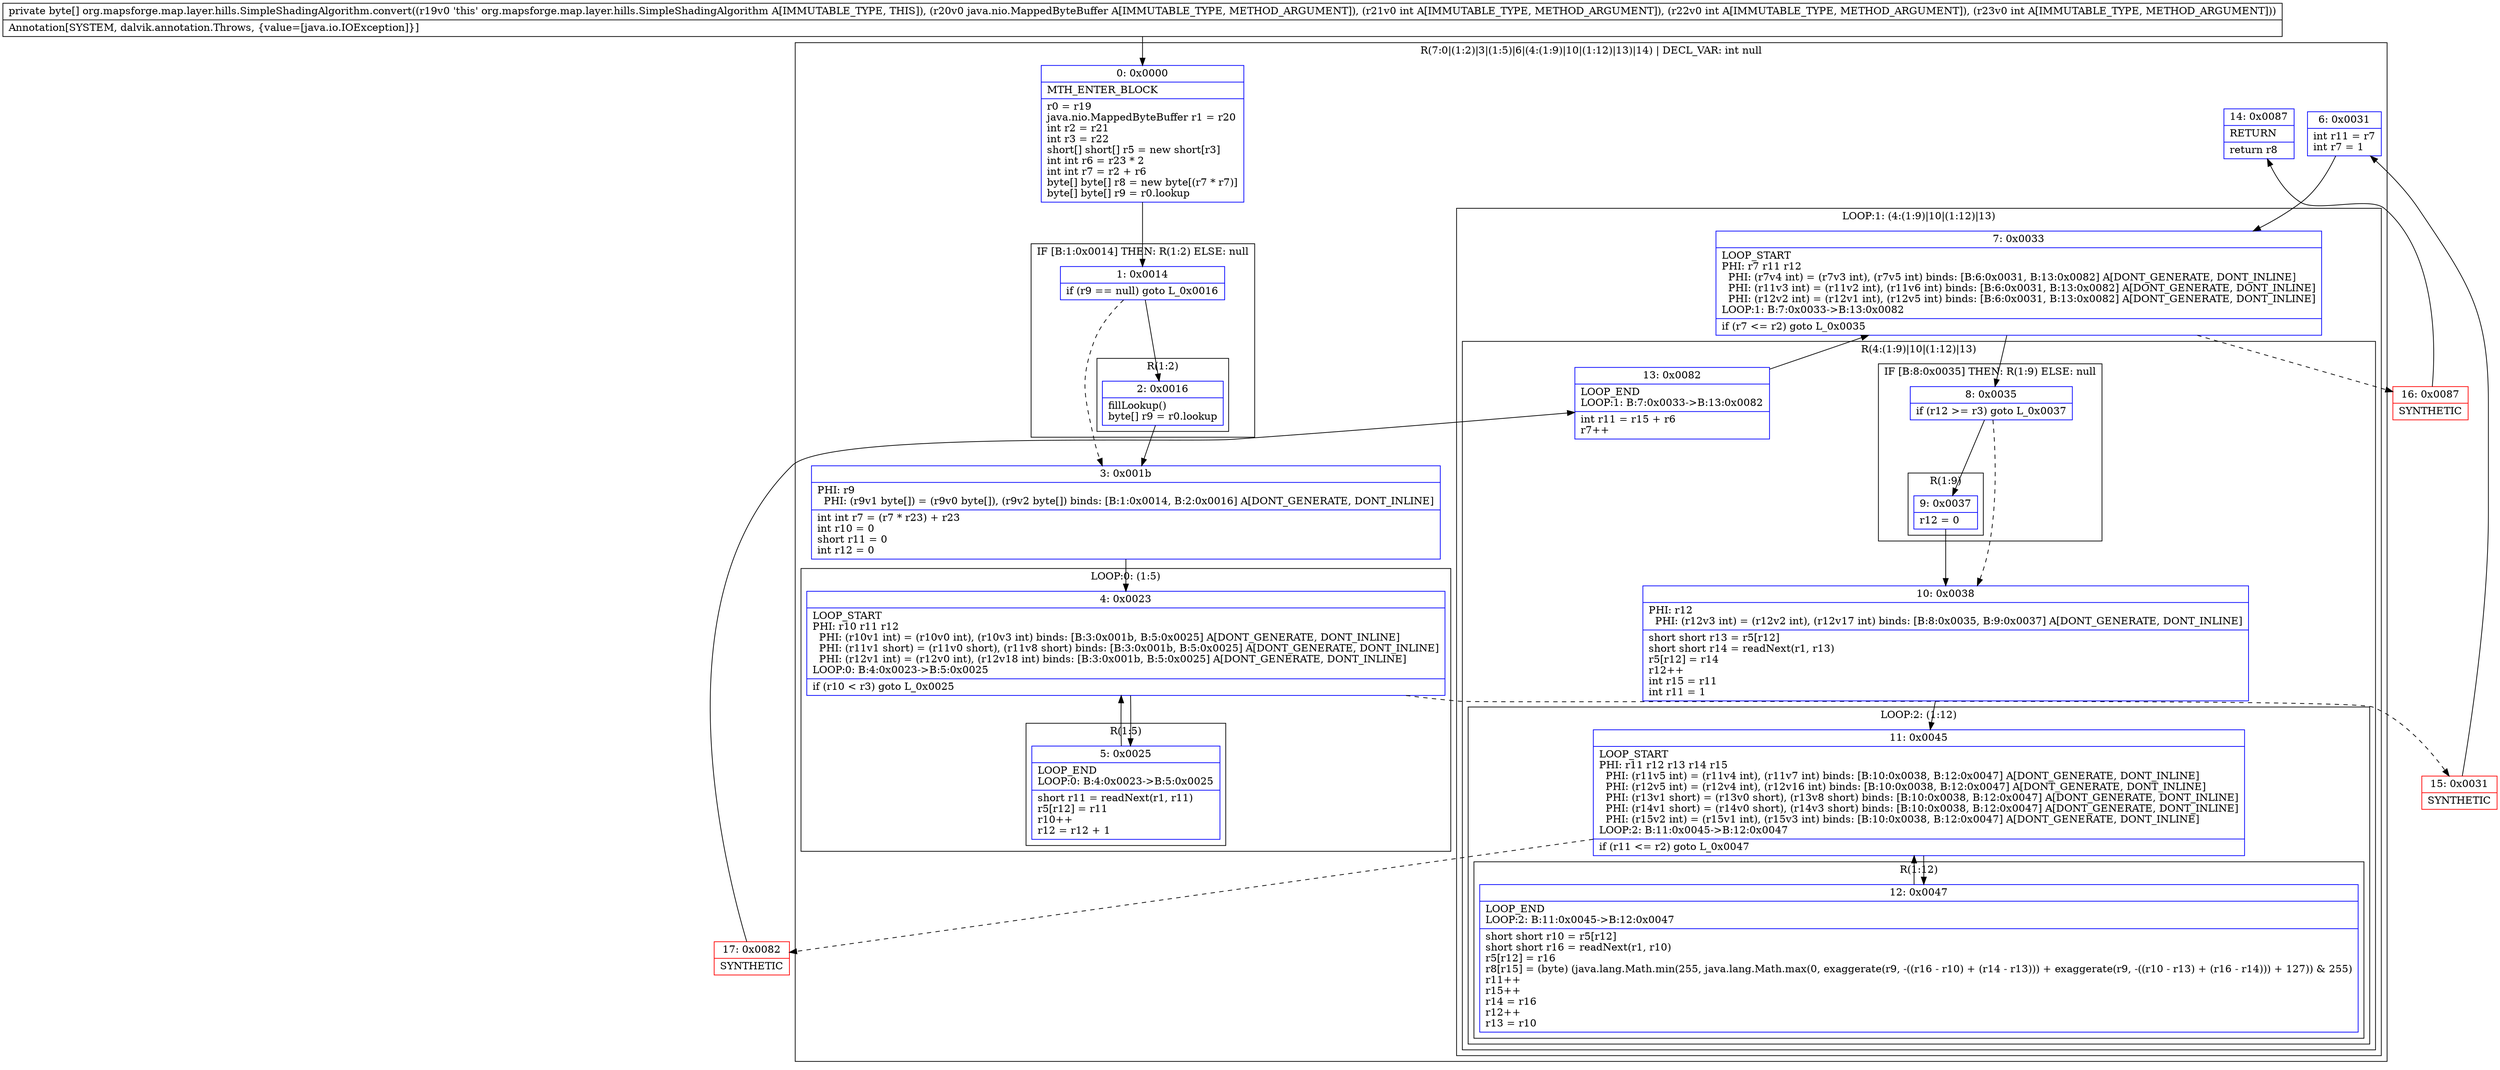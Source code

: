 digraph "CFG fororg.mapsforge.map.layer.hills.SimpleShadingAlgorithm.convert(Ljava\/nio\/MappedByteBuffer;III)[B" {
subgraph cluster_Region_1196719963 {
label = "R(7:0|(1:2)|3|(1:5)|6|(4:(1:9)|10|(1:12)|13)|14) | DECL_VAR: int null\l";
node [shape=record,color=blue];
Node_0 [shape=record,label="{0\:\ 0x0000|MTH_ENTER_BLOCK\l|r0 = r19\ljava.nio.MappedByteBuffer r1 = r20\lint r2 = r21\lint r3 = r22\lshort[] short[] r5 = new short[r3]\lint int r6 = r23 * 2\lint int r7 = r2 + r6\lbyte[] byte[] r8 = new byte[(r7 * r7)]\lbyte[] byte[] r9 = r0.lookup\l}"];
subgraph cluster_IfRegion_1616759340 {
label = "IF [B:1:0x0014] THEN: R(1:2) ELSE: null";
node [shape=record,color=blue];
Node_1 [shape=record,label="{1\:\ 0x0014|if (r9 == null) goto L_0x0016\l}"];
subgraph cluster_Region_1335884182 {
label = "R(1:2)";
node [shape=record,color=blue];
Node_2 [shape=record,label="{2\:\ 0x0016|fillLookup()\lbyte[] r9 = r0.lookup\l}"];
}
}
Node_3 [shape=record,label="{3\:\ 0x001b|PHI: r9 \l  PHI: (r9v1 byte[]) = (r9v0 byte[]), (r9v2 byte[]) binds: [B:1:0x0014, B:2:0x0016] A[DONT_GENERATE, DONT_INLINE]\l|int int r7 = (r7 * r23) + r23\lint r10 = 0\lshort r11 = 0\lint r12 = 0\l}"];
subgraph cluster_LoopRegion_2073659385 {
label = "LOOP:0: (1:5)";
node [shape=record,color=blue];
Node_4 [shape=record,label="{4\:\ 0x0023|LOOP_START\lPHI: r10 r11 r12 \l  PHI: (r10v1 int) = (r10v0 int), (r10v3 int) binds: [B:3:0x001b, B:5:0x0025] A[DONT_GENERATE, DONT_INLINE]\l  PHI: (r11v1 short) = (r11v0 short), (r11v8 short) binds: [B:3:0x001b, B:5:0x0025] A[DONT_GENERATE, DONT_INLINE]\l  PHI: (r12v1 int) = (r12v0 int), (r12v18 int) binds: [B:3:0x001b, B:5:0x0025] A[DONT_GENERATE, DONT_INLINE]\lLOOP:0: B:4:0x0023\-\>B:5:0x0025\l|if (r10 \< r3) goto L_0x0025\l}"];
subgraph cluster_Region_79576739 {
label = "R(1:5)";
node [shape=record,color=blue];
Node_5 [shape=record,label="{5\:\ 0x0025|LOOP_END\lLOOP:0: B:4:0x0023\-\>B:5:0x0025\l|short r11 = readNext(r1, r11)\lr5[r12] = r11\lr10++\lr12 = r12 + 1\l}"];
}
}
Node_6 [shape=record,label="{6\:\ 0x0031|int r11 = r7\lint r7 = 1\l}"];
subgraph cluster_LoopRegion_1399799926 {
label = "LOOP:1: (4:(1:9)|10|(1:12)|13)";
node [shape=record,color=blue];
Node_7 [shape=record,label="{7\:\ 0x0033|LOOP_START\lPHI: r7 r11 r12 \l  PHI: (r7v4 int) = (r7v3 int), (r7v5 int) binds: [B:6:0x0031, B:13:0x0082] A[DONT_GENERATE, DONT_INLINE]\l  PHI: (r11v3 int) = (r11v2 int), (r11v6 int) binds: [B:6:0x0031, B:13:0x0082] A[DONT_GENERATE, DONT_INLINE]\l  PHI: (r12v2 int) = (r12v1 int), (r12v5 int) binds: [B:6:0x0031, B:13:0x0082] A[DONT_GENERATE, DONT_INLINE]\lLOOP:1: B:7:0x0033\-\>B:13:0x0082\l|if (r7 \<= r2) goto L_0x0035\l}"];
subgraph cluster_Region_924664092 {
label = "R(4:(1:9)|10|(1:12)|13)";
node [shape=record,color=blue];
subgraph cluster_IfRegion_1725589963 {
label = "IF [B:8:0x0035] THEN: R(1:9) ELSE: null";
node [shape=record,color=blue];
Node_8 [shape=record,label="{8\:\ 0x0035|if (r12 \>= r3) goto L_0x0037\l}"];
subgraph cluster_Region_1472999313 {
label = "R(1:9)";
node [shape=record,color=blue];
Node_9 [shape=record,label="{9\:\ 0x0037|r12 = 0\l}"];
}
}
Node_10 [shape=record,label="{10\:\ 0x0038|PHI: r12 \l  PHI: (r12v3 int) = (r12v2 int), (r12v17 int) binds: [B:8:0x0035, B:9:0x0037] A[DONT_GENERATE, DONT_INLINE]\l|short short r13 = r5[r12]\lshort short r14 = readNext(r1, r13)\lr5[r12] = r14\lr12++\lint r15 = r11\lint r11 = 1\l}"];
subgraph cluster_LoopRegion_651241374 {
label = "LOOP:2: (1:12)";
node [shape=record,color=blue];
Node_11 [shape=record,label="{11\:\ 0x0045|LOOP_START\lPHI: r11 r12 r13 r14 r15 \l  PHI: (r11v5 int) = (r11v4 int), (r11v7 int) binds: [B:10:0x0038, B:12:0x0047] A[DONT_GENERATE, DONT_INLINE]\l  PHI: (r12v5 int) = (r12v4 int), (r12v16 int) binds: [B:10:0x0038, B:12:0x0047] A[DONT_GENERATE, DONT_INLINE]\l  PHI: (r13v1 short) = (r13v0 short), (r13v8 short) binds: [B:10:0x0038, B:12:0x0047] A[DONT_GENERATE, DONT_INLINE]\l  PHI: (r14v1 short) = (r14v0 short), (r14v3 short) binds: [B:10:0x0038, B:12:0x0047] A[DONT_GENERATE, DONT_INLINE]\l  PHI: (r15v2 int) = (r15v1 int), (r15v3 int) binds: [B:10:0x0038, B:12:0x0047] A[DONT_GENERATE, DONT_INLINE]\lLOOP:2: B:11:0x0045\-\>B:12:0x0047\l|if (r11 \<= r2) goto L_0x0047\l}"];
subgraph cluster_Region_925196142 {
label = "R(1:12)";
node [shape=record,color=blue];
Node_12 [shape=record,label="{12\:\ 0x0047|LOOP_END\lLOOP:2: B:11:0x0045\-\>B:12:0x0047\l|short short r10 = r5[r12]\lshort short r16 = readNext(r1, r10)\lr5[r12] = r16\lr8[r15] = (byte) (java.lang.Math.min(255, java.lang.Math.max(0, exaggerate(r9, \-((r16 \- r10) + (r14 \- r13))) + exaggerate(r9, \-((r10 \- r13) + (r16 \- r14))) + 127)) & 255)\lr11++\lr15++\lr14 = r16\lr12++\lr13 = r10\l}"];
}
}
Node_13 [shape=record,label="{13\:\ 0x0082|LOOP_END\lLOOP:1: B:7:0x0033\-\>B:13:0x0082\l|int r11 = r15 + r6\lr7++\l}"];
}
}
Node_14 [shape=record,label="{14\:\ 0x0087|RETURN\l|return r8\l}"];
}
Node_15 [shape=record,color=red,label="{15\:\ 0x0031|SYNTHETIC\l}"];
Node_16 [shape=record,color=red,label="{16\:\ 0x0087|SYNTHETIC\l}"];
Node_17 [shape=record,color=red,label="{17\:\ 0x0082|SYNTHETIC\l}"];
MethodNode[shape=record,label="{private byte[] org.mapsforge.map.layer.hills.SimpleShadingAlgorithm.convert((r19v0 'this' org.mapsforge.map.layer.hills.SimpleShadingAlgorithm A[IMMUTABLE_TYPE, THIS]), (r20v0 java.nio.MappedByteBuffer A[IMMUTABLE_TYPE, METHOD_ARGUMENT]), (r21v0 int A[IMMUTABLE_TYPE, METHOD_ARGUMENT]), (r22v0 int A[IMMUTABLE_TYPE, METHOD_ARGUMENT]), (r23v0 int A[IMMUTABLE_TYPE, METHOD_ARGUMENT]))  | Annotation[SYSTEM, dalvik.annotation.Throws, \{value=[java.io.IOException]\}]\l}"];
MethodNode -> Node_0;
Node_0 -> Node_1;
Node_1 -> Node_2;
Node_1 -> Node_3[style=dashed];
Node_2 -> Node_3;
Node_3 -> Node_4;
Node_4 -> Node_5;
Node_4 -> Node_15[style=dashed];
Node_5 -> Node_4;
Node_6 -> Node_7;
Node_7 -> Node_8;
Node_7 -> Node_16[style=dashed];
Node_8 -> Node_9;
Node_8 -> Node_10[style=dashed];
Node_9 -> Node_10;
Node_10 -> Node_11;
Node_11 -> Node_12;
Node_11 -> Node_17[style=dashed];
Node_12 -> Node_11;
Node_13 -> Node_7;
Node_15 -> Node_6;
Node_16 -> Node_14;
Node_17 -> Node_13;
}

